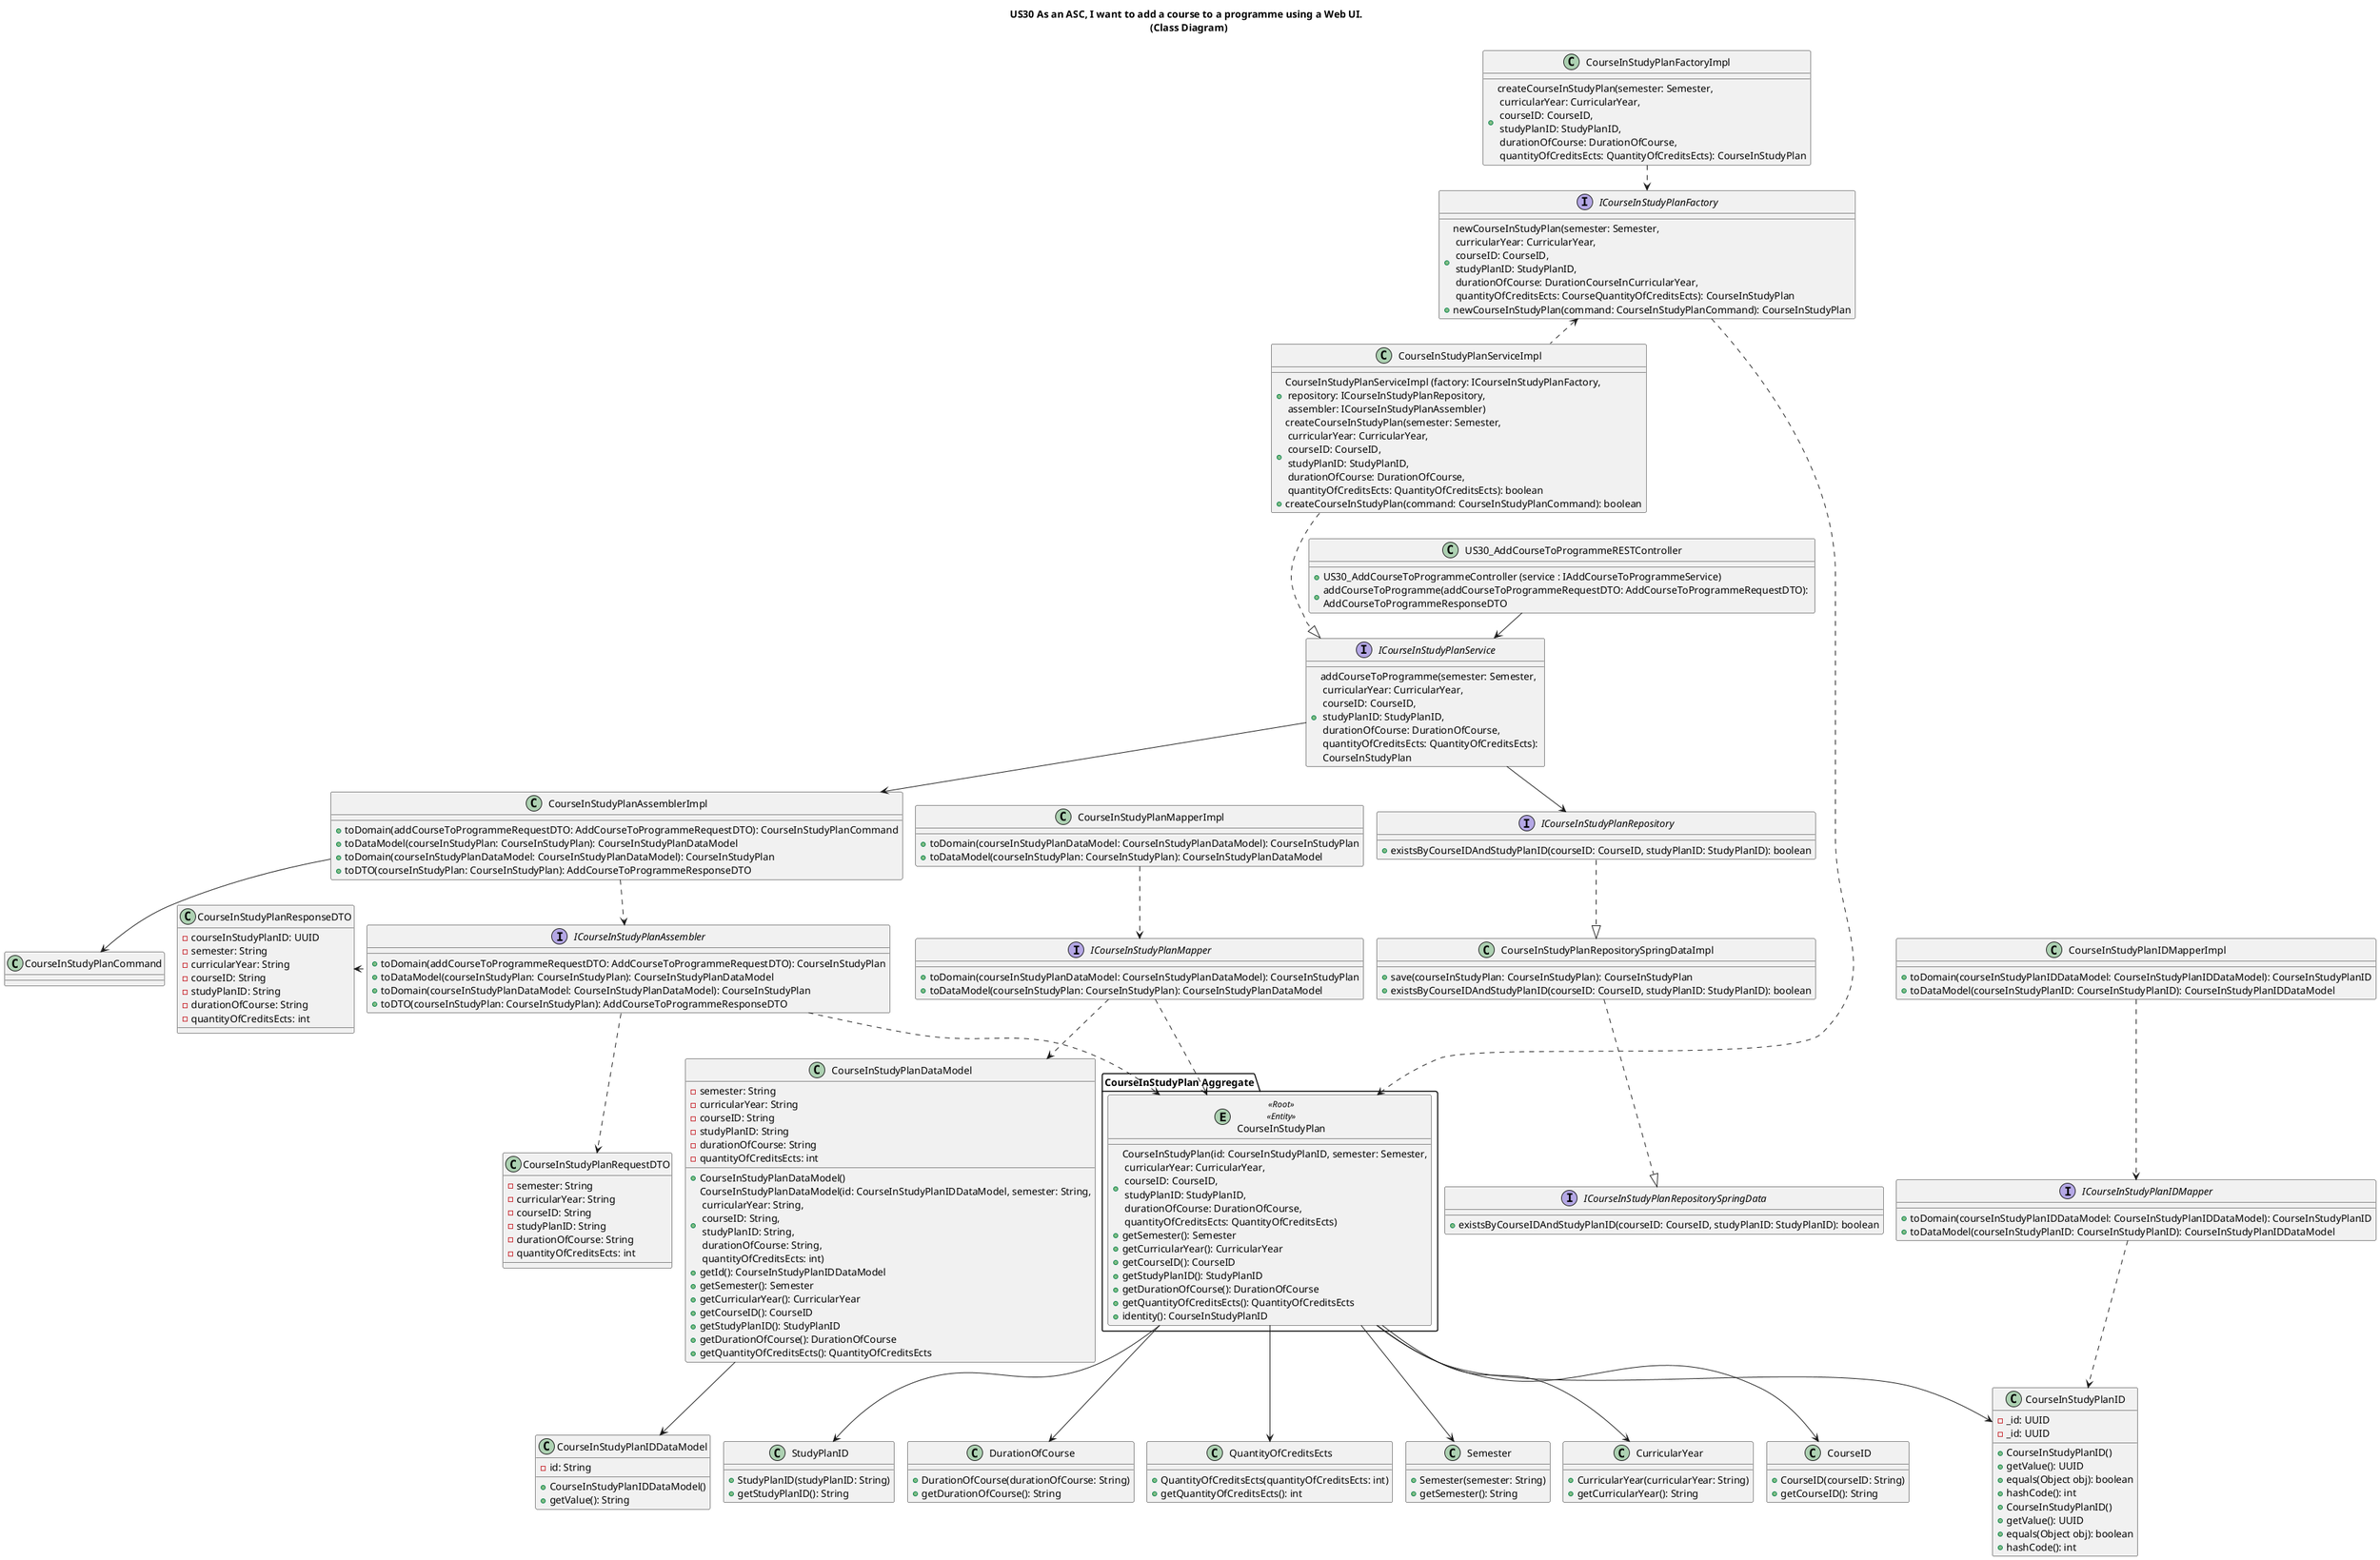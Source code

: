 @startuml
title US30 As an ASC, I want to add a course to a programme using a Web UI. \n (Class Diagram)
!pragma layout smetana
skinparam ranksep 60
skinparam nodesep 60
skinparam linetype ortho

' ======= CONTROLLER =======

class US30_AddCourseToProgrammeRESTController {
      + US30_AddCourseToProgrammeController (service : IAddCourseToProgrammeService)
      + addCourseToProgramme(addCourseToProgrammeRequestDTO: AddCourseToProgrammeRequestDTO): \nAddCourseToProgrammeResponseDTO
}

' ======= SERVICE =======

interface ICourseInStudyPlanService {
    + addCourseToProgramme(semester: Semester,\n curricularYear: CurricularYear,\n courseID: CourseID,\n studyPlanID: StudyPlanID,\n durationOfCourse: DurationOfCourse,\n quantityOfCreditsEcts: QuantityOfCreditsEcts): \n CourseInStudyPlan
}

class CourseInStudyPlanServiceImpl {
    + CourseInStudyPlanServiceImpl (factory: ICourseInStudyPlanFactory,\n repository: ICourseInStudyPlanRepository,\n assembler: ICourseInStudyPlanAssembler)
    + createCourseInStudyPlan(semester: Semester,\n curricularYear: CurricularYear,\n courseID: CourseID,\n studyPlanID: StudyPlanID,\n durationOfCourse: DurationOfCourse,\n quantityOfCreditsEcts: QuantityOfCreditsEcts): boolean
    + createCourseInStudyPlan(command: CourseInStudyPlanCommand): boolean
}

' ======= ASSEMBLER =======

class CourseInStudyPlanAssemblerImpl {
    + toDomain(addCourseToProgrammeRequestDTO: AddCourseToProgrammeRequestDTO): CourseInStudyPlanCommand
    + toDataModel(courseInStudyPlan: CourseInStudyPlan): CourseInStudyPlanDataModel
    + toDomain(courseInStudyPlanDataModel: CourseInStudyPlanDataModel): CourseInStudyPlan
    + toDTO(courseInStudyPlan: CourseInStudyPlan): AddCourseToProgrammeResponseDTO
}

interface ICourseInStudyPlanAssembler {
    + toDomain(addCourseToProgrammeRequestDTO: AddCourseToProgrammeRequestDTO): CourseInStudyPlan
    + toDataModel(courseInStudyPlan: CourseInStudyPlan): CourseInStudyPlanDataModel
    + toDomain(courseInStudyPlanDataModel: CourseInStudyPlanDataModel): CourseInStudyPlan
    + toDTO(courseInStudyPlan: CourseInStudyPlan): AddCourseToProgrammeResponseDTO
}

class CourseInStudyPlanRequestDTO {
    - semester: String
    - curricularYear: String
    - courseID: String
    - studyPlanID: String
    - durationOfCourse: String
    - quantityOfCreditsEcts: int
}

class CourseInStudyPlanResponseDTO {
    - courseInStudyPlanID: UUID
    - semester: String
    - curricularYear: String
    - courseID: String
    - studyPlanID: String
    - durationOfCourse: String
    - quantityOfCreditsEcts: int
}

class CourseInStudyPlanCommand {
}

' ======= MAPPER =======

class CourseInStudyPlanMapperImpl {
    + toDomain(courseInStudyPlanDataModel: CourseInStudyPlanDataModel): CourseInStudyPlan
    + toDataModel(courseInStudyPlan: CourseInStudyPlan): CourseInStudyPlanDataModel
}

interface ICourseInStudyPlanMapper {
    + toDomain(courseInStudyPlanDataModel: CourseInStudyPlanDataModel): CourseInStudyPlan
    + toDataModel(courseInStudyPlan: CourseInStudyPlan): CourseInStudyPlanDataModel
}

interface ICourseInStudyPlanIDMapper {
    + toDomain(courseInStudyPlanIDDataModel: CourseInStudyPlanIDDataModel): CourseInStudyPlanID
    + toDataModel(courseInStudyPlanID: CourseInStudyPlanID): CourseInStudyPlanIDDataModel
}

class CourseInStudyPlanIDMapperImpl {
    + toDomain(courseInStudyPlanIDDataModel: CourseInStudyPlanIDDataModel): CourseInStudyPlanID
    + toDataModel(courseInStudyPlanID: CourseInStudyPlanID): CourseInStudyPlanIDDataModel
}

' ======= REPOSITORY =======

interface ICourseInStudyPlanRepository {
      + existsByCourseIDAndStudyPlanID(courseID: CourseID, studyPlanID: StudyPlanID): boolean
}

class CourseInStudyPlanRepositorySpringDataImpl  {
   + save(courseInStudyPlan: CourseInStudyPlan): CourseInStudyPlan
   + existsByCourseIDAndStudyPlanID(courseID: CourseID, studyPlanID: StudyPlanID): boolean
}

interface ICourseInStudyPlanRepositorySpringData {
      + existsByCourseIDAndStudyPlanID(courseID: CourseID, studyPlanID: StudyPlanID): boolean
}

' ======= FACTORY =======

interface ICourseInStudyPlanFactory	{
  + newCourseInStudyPlan(semester: Semester,\n curricularYear: CurricularYear,\n courseID: CourseID,\n studyPlanID: StudyPlanID,\n durationOfCourse: DurationCourseInCurricularYear,\n quantityOfCreditsEcts: CourseQuantityOfCreditsEcts): CourseInStudyPlan
  + newCourseInStudyPlan(command: CourseInStudyPlanCommand): CourseInStudyPlan
}

class CourseInStudyPlanFactoryImpl {
  + createCourseInStudyPlan(semester: Semester,\n curricularYear: CurricularYear,\n courseID: CourseID,\n studyPlanID: StudyPlanID,\n durationOfCourse: DurationOfCourse,\n quantityOfCreditsEcts: QuantityOfCreditsEcts): CourseInStudyPlan
}

' ======= AGGREGATE =======

package "CourseInStudyPlan Aggregate"  {
    Entity CourseInStudyPlan <<Root>> <<Entity>> {
      + CourseInStudyPlan(id: CourseInStudyPlanID, semester: Semester,\n curricularYear: CurricularYear,\n courseID: CourseID,\n studyPlanID: StudyPlanID,\n durationOfCourse: DurationOfCourse,\n quantityOfCreditsEcts: QuantityOfCreditsEcts)
      + getSemester(): Semester
      + getCurricularYear(): CurricularYear
      + getCourseID(): CourseID
      + getStudyPlanID(): StudyPlanID
      + getDurationOfCourse(): DurationOfCourse
      + getQuantityOfCreditsEcts(): QuantityOfCreditsEcts
      + identity(): CourseInStudyPlanID
    }
}

' ======= VALUE OBJECTS =======

class CourseInStudyPlanID {
      - _id: UUID
      + CourseInStudyPlanID()
      + getValue(): UUID
      + equals(Object obj): boolean
      + hashCode(): int
    }

class Semester {
      + Semester(semester: String)
      + getSemester(): String
    }

class CurricularYear {
      + CurricularYear(curricularYear: String)
      + getCurricularYear(): String
    }

class CourseID {
      + CourseID(courseID: String)
      + getCourseID(): String
    }

class StudyPlanID {
      + StudyPlanID(studyPlanID: String)
      + getStudyPlanID(): String
    }

class DurationOfCourse {
      + DurationOfCourse(durationOfCourse: String)
      + getDurationOfCourse(): String
    }

class QuantityOfCreditsEcts {
      + QuantityOfCreditsEcts(quantityOfCreditsEcts: int)
      + getQuantityOfCreditsEcts(): int
    }

class CourseInStudyPlanID {
       - _id: UUID
       + CourseInStudyPlanID()
       + getValue(): UUID
       + equals(Object obj): boolean
       + hashCode(): int
    }

' ======= DATAMODEL =======

    class CourseInStudyPlanDataModel {
       - semester: String
       - curricularYear: String
       - courseID: String
       - studyPlanID: String
       - durationOfCourse: String
       - quantityOfCreditsEcts: int
       + CourseInStudyPlanDataModel()
       + CourseInStudyPlanDataModel(id: CourseInStudyPlanIDDataModel, semester: String,\n curricularYear: String,\n courseID: String,\n studyPlanID: String,\n durationOfCourse: String,\n quantityOfCreditsEcts: int)
       + getId(): CourseInStudyPlanIDDataModel
       + getSemester(): Semester
       + getCurricularYear(): CurricularYear
       + getCourseID(): CourseID
       + getStudyPlanID(): StudyPlanID
       + getDurationOfCourse(): DurationOfCourse
       + getQuantityOfCreditsEcts(): QuantityOfCreditsEcts
    }

class CourseInStudyPlanIDDataModel {
    - id: String
    + CourseInStudyPlanIDDataModel()
    + getValue(): String
}

' ======= NAVIGABILITY =======

' ======= CourseInStudyPlanAggregate =======
CourseInStudyPlan -down-> CourseInStudyPlanID
CourseInStudyPlan -down-> Semester
CourseInStudyPlan -down-> CurricularYear
CourseInStudyPlan -down-> CourseID
CourseInStudyPlan -down-> StudyPlanID
CourseInStudyPlan -down-> DurationOfCourse
CourseInStudyPlan -down-> QuantityOfCreditsEcts

' ======= US30_AddCourseToProgrammeRESTController =======

US30_AddCourseToProgrammeRESTController -down-> ICourseInStudyPlanService

' ======= Assembler =======
CourseInStudyPlanAssemblerImpl ..> ICourseInStudyPlanAssembler
ICourseInStudyPlanAssembler ..> CourseInStudyPlanRequestDTO
ICourseInStudyPlanAssembler .left.> CourseInStudyPlanResponseDTO
ICourseInStudyPlanAssembler ..> CourseInStudyPlan
CourseInStudyPlanAssemblerImpl --> CourseInStudyPlanCommand

' ======= Factory =======
CourseInStudyPlanFactoryImpl .down.> ICourseInStudyPlanFactory
CourseInStudyPlanServiceImpl .up.> ICourseInStudyPlanFactory
ICourseInStudyPlanFactory ..> CourseInStudyPlan

' ======= Service =======
CourseInStudyPlanServiceImpl ...|> ICourseInStudyPlanService
ICourseInStudyPlanService -down-> ICourseInStudyPlanRepository
ICourseInStudyPlanService --> CourseInStudyPlanAssemblerImpl

' ======= Mapper =======
CourseInStudyPlanMapperImpl ..> ICourseInStudyPlanMapper
ICourseInStudyPlanMapper ..> CourseInStudyPlan
ICourseInStudyPlanMapper ..> CourseInStudyPlanDataModel
CourseInStudyPlanIDMapperImpl ..> ICourseInStudyPlanIDMapper
ICourseInStudyPlanIDMapper ..> CourseInStudyPlanID

' ======= DataModel =======
CourseInStudyPlanDataModel --> CourseInStudyPlanIDDataModel

' ======= Repository =======
ICourseInStudyPlanRepository .down.|> CourseInStudyPlanRepositorySpringDataImpl
CourseInStudyPlanRepositorySpringDataImpl .down.|> ICourseInStudyPlanRepositorySpringData


@enduml